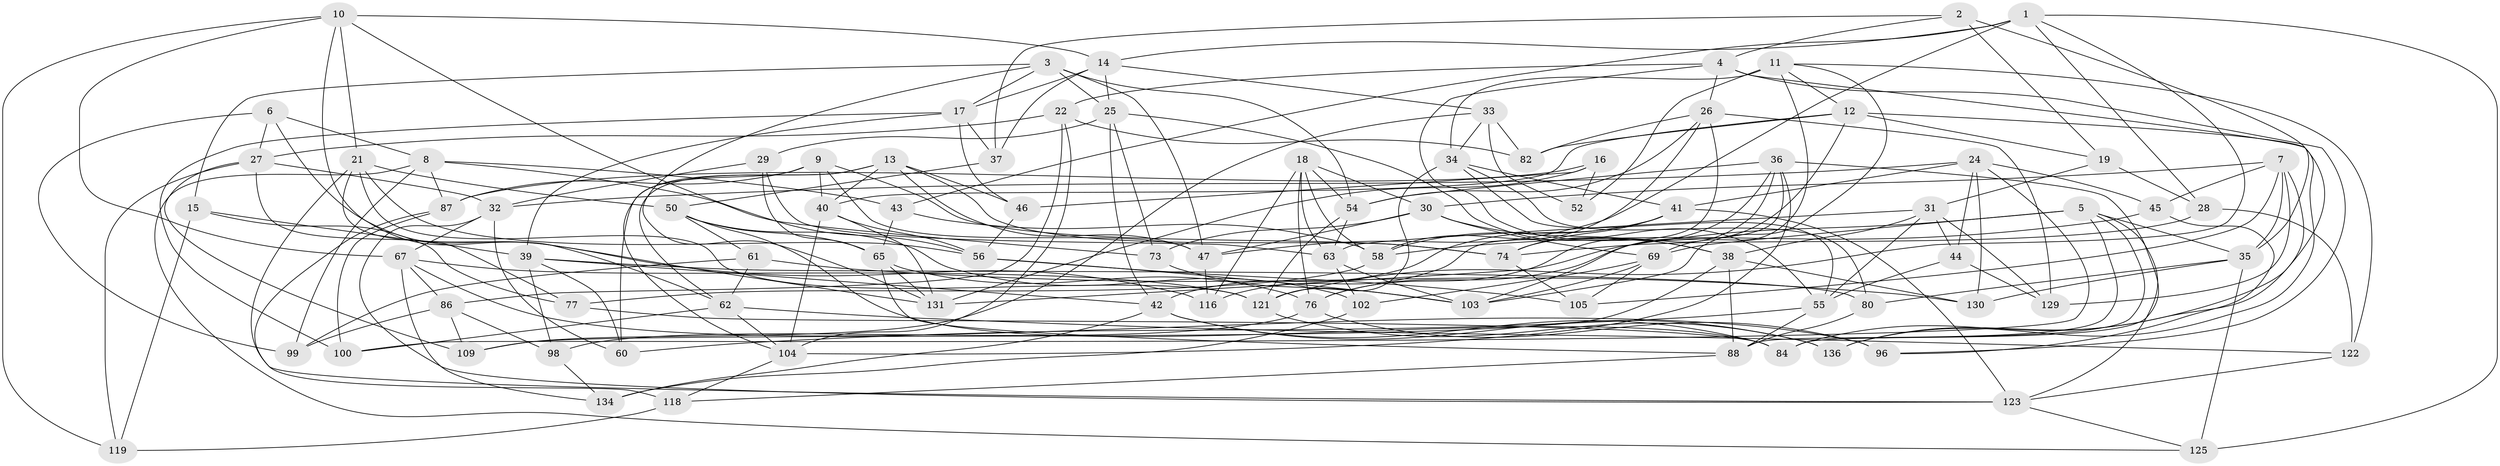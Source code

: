 // original degree distribution, {4: 1.0}
// Generated by graph-tools (version 1.1) at 2025/42/03/06/25 10:42:16]
// undirected, 89 vertices, 229 edges
graph export_dot {
graph [start="1"]
  node [color=gray90,style=filled];
  1 [super="+101"];
  2;
  3 [super="+110"];
  4 [super="+111"];
  5 [super="+72"];
  6;
  7 [super="+93"];
  8 [super="+83"];
  9 [super="+68"];
  10 [super="+107"];
  11 [super="+97"];
  12 [super="+90"];
  13 [super="+137"];
  14 [super="+20"];
  15;
  16;
  17 [super="+140"];
  18 [super="+139"];
  19;
  21 [super="+23"];
  22 [super="+120"];
  24 [super="+114"];
  25 [super="+106"];
  26 [super="+57"];
  27 [super="+64"];
  28;
  29;
  30 [super="+124"];
  31 [super="+94"];
  32 [super="+49"];
  33 [super="+95"];
  34 [super="+127"];
  35 [super="+59"];
  36 [super="+48"];
  37;
  38 [super="+53"];
  39 [super="+75"];
  40 [super="+66"];
  41 [super="+115"];
  42 [super="+113"];
  43;
  44;
  45;
  46;
  47 [super="+51"];
  50 [super="+132"];
  52;
  54 [super="+81"];
  55 [super="+91"];
  56 [super="+117"];
  58 [super="+78"];
  60;
  61;
  62 [super="+141"];
  63 [super="+71"];
  65 [super="+85"];
  67 [super="+79"];
  69 [super="+70"];
  73;
  74 [super="+143"];
  76 [super="+89"];
  77;
  80;
  82;
  84 [super="+92"];
  86 [super="+112"];
  87 [super="+128"];
  88 [super="+142"];
  96;
  98;
  99;
  100;
  102;
  103 [super="+138"];
  104 [super="+108"];
  105;
  109;
  116;
  118;
  119;
  121 [super="+135"];
  122;
  123 [super="+126"];
  125;
  129;
  130;
  131 [super="+133"];
  134;
  136;
  1 -- 28;
  1 -- 47;
  1 -- 121;
  1 -- 43;
  1 -- 125;
  1 -- 14;
  2 -- 4;
  2 -- 19;
  2 -- 37;
  2 -- 35;
  3 -- 47;
  3 -- 54;
  3 -- 17;
  3 -- 25;
  3 -- 131;
  3 -- 15;
  4 -- 55;
  4 -- 96;
  4 -- 26;
  4 -- 22;
  4 -- 84;
  5 -- 131;
  5 -- 69;
  5 -- 88;
  5 -- 123;
  5 -- 35;
  5 -- 84;
  6 -- 99;
  6 -- 116;
  6 -- 27;
  6 -- 8;
  7 -- 30;
  7 -- 45;
  7 -- 105;
  7 -- 136;
  7 -- 129;
  7 -- 35;
  8 -- 99;
  8 -- 43;
  8 -- 87;
  8 -- 73;
  8 -- 125;
  9 -- 74;
  9 -- 87 [weight=2];
  9 -- 47;
  9 -- 104;
  9 -- 40;
  10 -- 14;
  10 -- 119;
  10 -- 131;
  10 -- 56;
  10 -- 67;
  10 -- 21;
  11 -- 52;
  11 -- 34;
  11 -- 12;
  11 -- 122;
  11 -- 69;
  11 -- 103;
  12 -- 82;
  12 -- 19;
  12 -- 136;
  12 -- 76;
  12 -- 40;
  13 -- 60;
  13 -- 40;
  13 -- 62;
  13 -- 46;
  13 -- 47;
  13 -- 74;
  14 -- 37;
  14 -- 33;
  14 -- 17;
  14 -- 25;
  15 -- 119;
  15 -- 39;
  15 -- 77;
  16 -- 52;
  16 -- 131;
  16 -- 46;
  16 -- 87;
  17 -- 46;
  17 -- 100;
  17 -- 37;
  17 -- 39;
  18 -- 116;
  18 -- 63;
  18 -- 76;
  18 -- 58;
  18 -- 30;
  18 -- 54;
  19 -- 28;
  19 -- 31;
  21 -- 56;
  21 -- 123;
  21 -- 121;
  21 -- 62;
  21 -- 50;
  22 -- 27;
  22 -- 86 [weight=2];
  22 -- 104;
  22 -- 82;
  24 -- 32;
  24 -- 44;
  24 -- 130;
  24 -- 100;
  24 -- 45;
  24 -- 41;
  25 -- 73;
  25 -- 29;
  25 -- 42;
  25 -- 38;
  26 -- 54;
  26 -- 129;
  26 -- 116;
  26 -- 82;
  26 -- 58;
  27 -- 119;
  27 -- 77;
  27 -- 109;
  27 -- 32;
  28 -- 122;
  28 -- 74;
  29 -- 65;
  29 -- 63;
  29 -- 32;
  30 -- 47;
  30 -- 69;
  30 -- 73;
  30 -- 38;
  31 -- 63;
  31 -- 129;
  31 -- 44;
  31 -- 38;
  31 -- 55;
  32 -- 123;
  32 -- 60;
  32 -- 67;
  33 -- 109;
  33 -- 82;
  33 -- 52 [weight=2];
  33 -- 34;
  34 -- 55;
  34 -- 80;
  34 -- 121;
  34 -- 41;
  35 -- 125;
  35 -- 80;
  35 -- 130;
  36 -- 74;
  36 -- 104;
  36 -- 84;
  36 -- 76;
  36 -- 103;
  36 -- 54;
  37 -- 50;
  38 -- 130;
  38 -- 109;
  38 -- 88;
  39 -- 80;
  39 -- 98;
  39 -- 42;
  39 -- 60;
  40 -- 104;
  40 -- 56;
  40 -- 131;
  41 -- 58;
  41 -- 42;
  41 -- 123;
  41 -- 74;
  42 -- 134;
  42 -- 136;
  42 -- 84;
  43 -- 65;
  43 -- 58;
  44 -- 129;
  44 -- 55;
  45 -- 96;
  45 -- 58;
  46 -- 56;
  47 -- 116;
  50 -- 65;
  50 -- 102;
  50 -- 61;
  50 -- 84;
  54 -- 63;
  54 -- 121;
  55 -- 88;
  55 -- 60;
  56 -- 105;
  56 -- 103;
  58 -- 77;
  61 -- 130;
  61 -- 99;
  61 -- 62;
  62 -- 100;
  62 -- 104;
  62 -- 122;
  63 -- 102;
  63 -- 103;
  65 -- 88;
  65 -- 131;
  65 -- 76;
  67 -- 134;
  67 -- 96;
  67 -- 86;
  67 -- 121;
  69 -- 105;
  69 -- 102;
  69 -- 103;
  73 -- 103;
  74 -- 105;
  76 -- 98;
  76 -- 96;
  77 -- 84;
  80 -- 88;
  86 -- 99;
  86 -- 98;
  86 -- 109;
  87 -- 118;
  87 -- 100;
  88 -- 118;
  98 -- 134;
  102 -- 134;
  104 -- 118;
  118 -- 119;
  121 -- 136;
  122 -- 123;
  123 -- 125;
}
